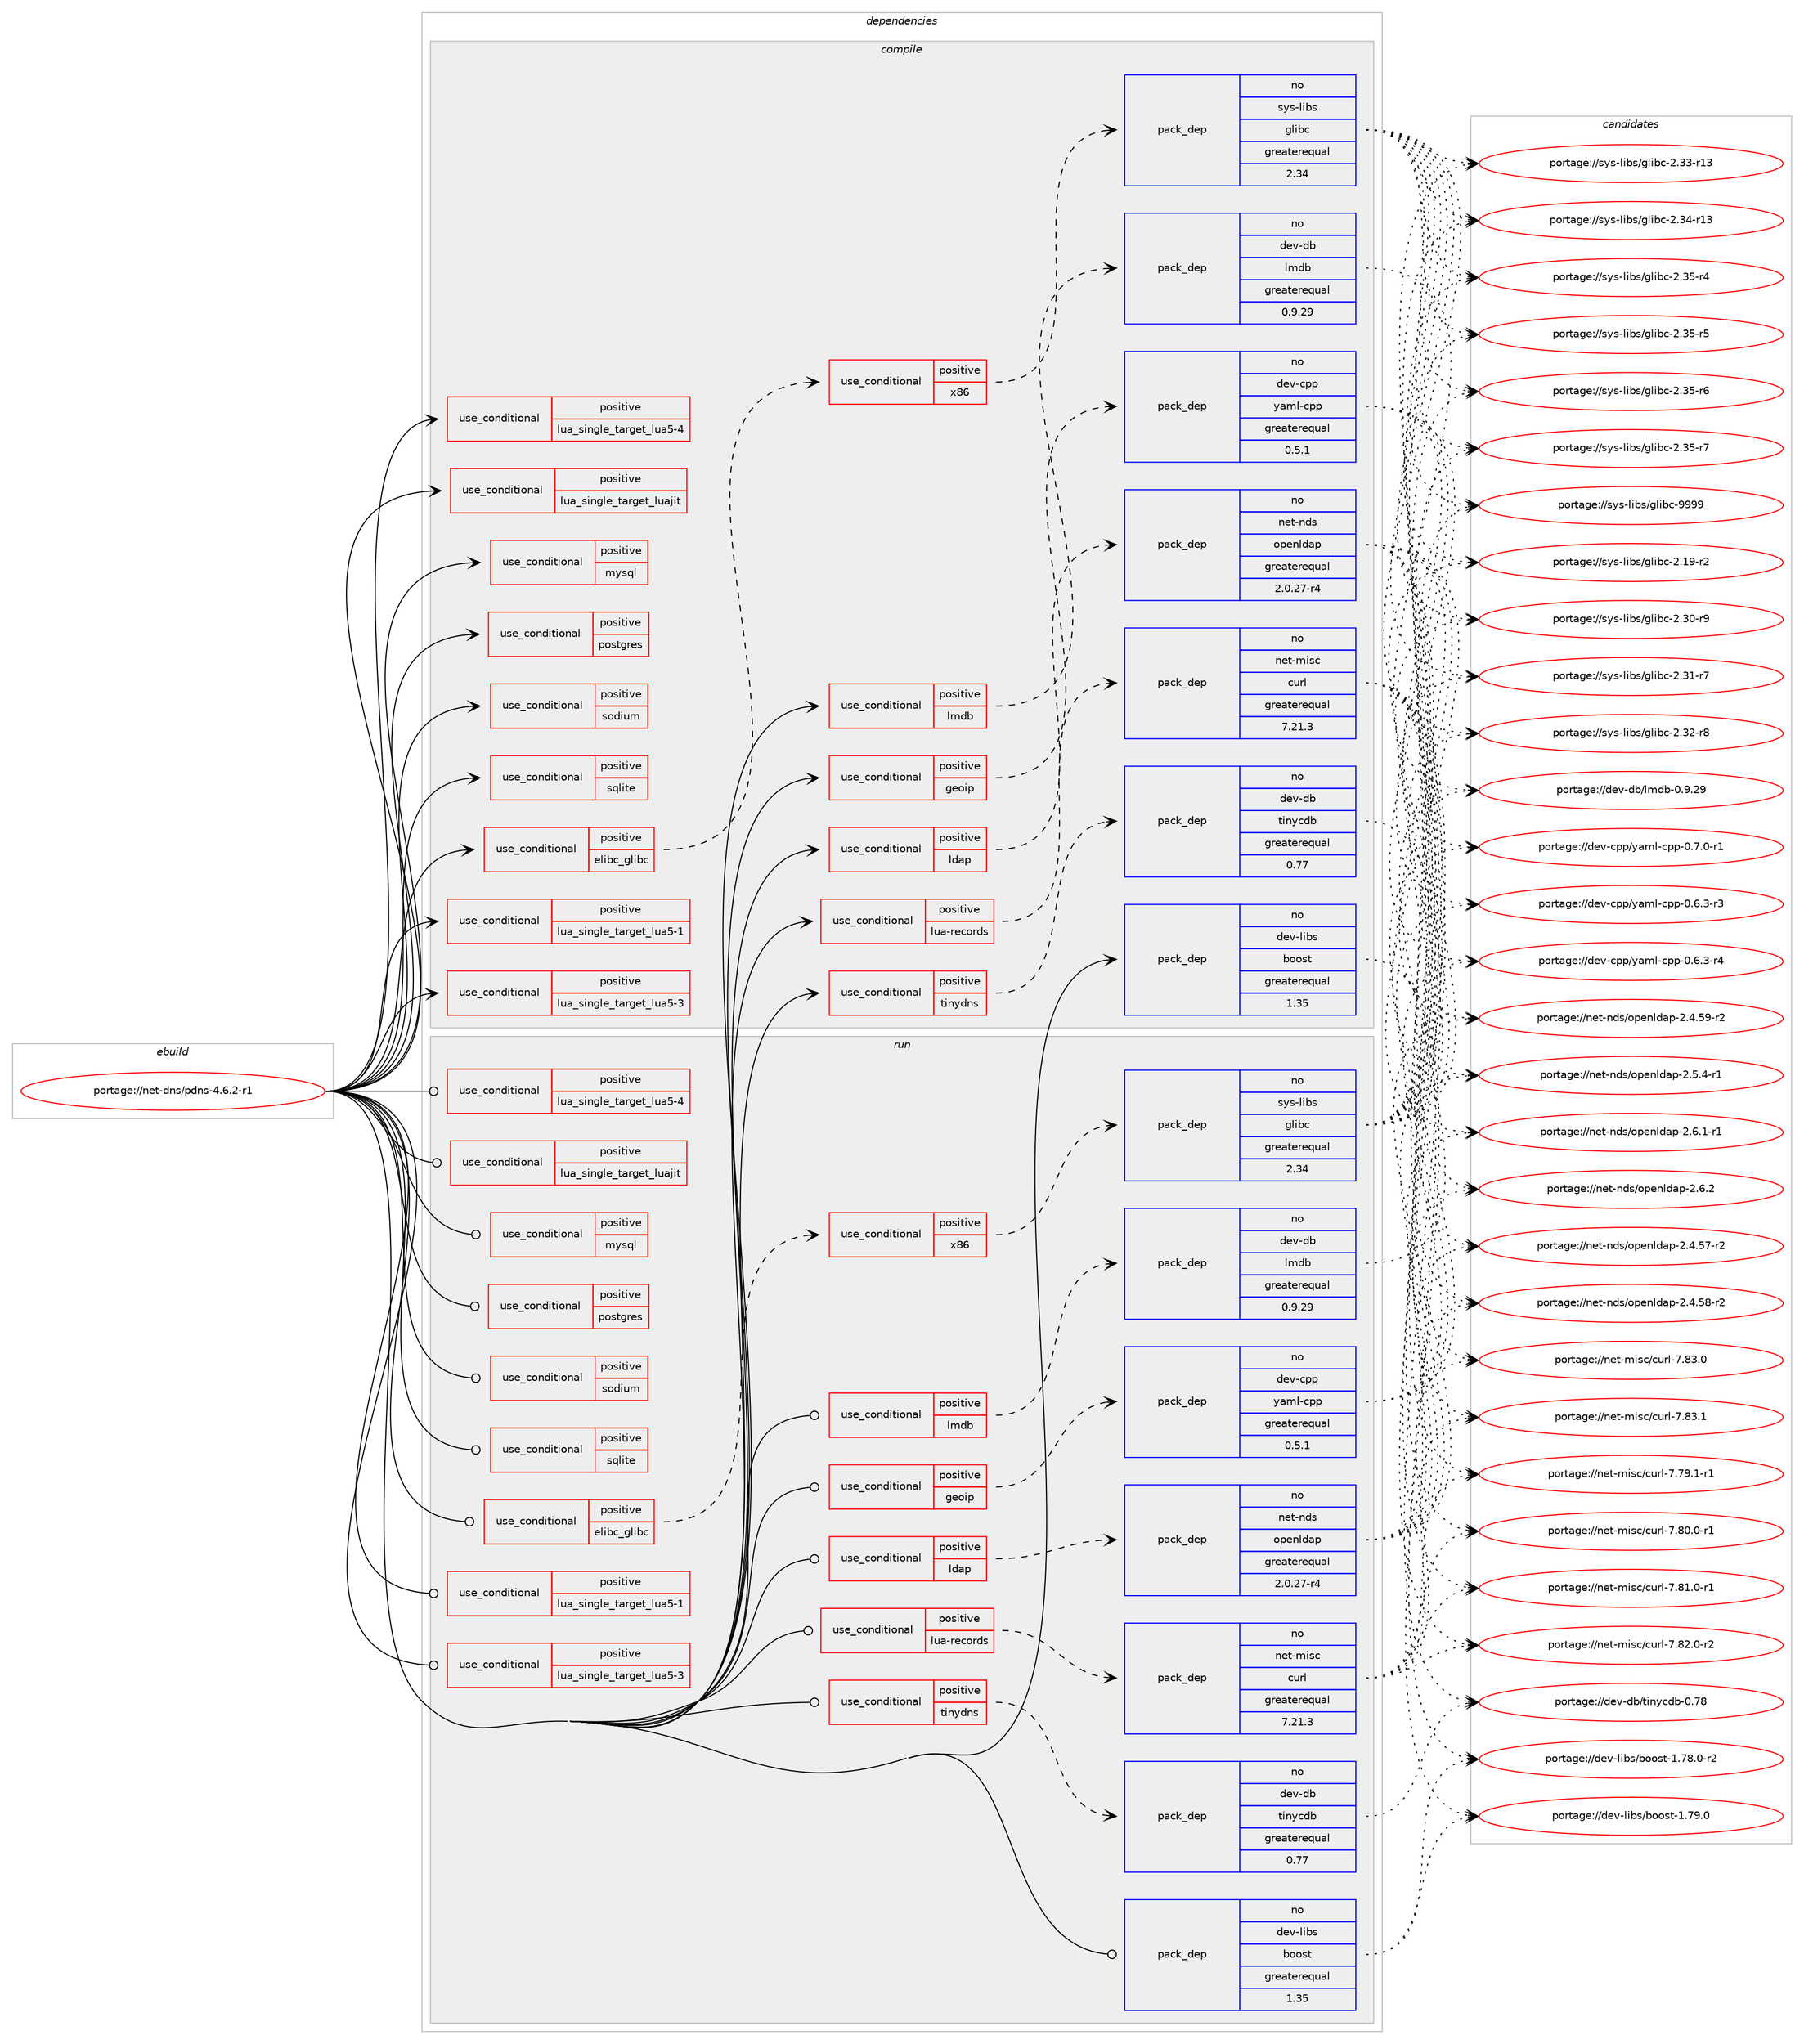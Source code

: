 digraph prolog {

# *************
# Graph options
# *************

newrank=true;
concentrate=true;
compound=true;
graph [rankdir=LR,fontname=Helvetica,fontsize=10,ranksep=1.5];#, ranksep=2.5, nodesep=0.2];
edge  [arrowhead=vee];
node  [fontname=Helvetica,fontsize=10];

# **********
# The ebuild
# **********

subgraph cluster_leftcol {
color=gray;
label=<<i>ebuild</i>>;
id [label="portage://net-dns/pdns-4.6.2-r1", color=red, width=4, href="../net-dns/pdns-4.6.2-r1.svg"];
}

# ****************
# The dependencies
# ****************

subgraph cluster_midcol {
color=gray;
label=<<i>dependencies</i>>;
subgraph cluster_compile {
fillcolor="#eeeeee";
style=filled;
label=<<i>compile</i>>;
subgraph cond602 {
dependency701 [label=<<TABLE BORDER="0" CELLBORDER="1" CELLSPACING="0" CELLPADDING="4"><TR><TD ROWSPAN="3" CELLPADDING="10">use_conditional</TD></TR><TR><TD>positive</TD></TR><TR><TD>elibc_glibc</TD></TR></TABLE>>, shape=none, color=red];
subgraph cond603 {
dependency702 [label=<<TABLE BORDER="0" CELLBORDER="1" CELLSPACING="0" CELLPADDING="4"><TR><TD ROWSPAN="3" CELLPADDING="10">use_conditional</TD></TR><TR><TD>positive</TD></TR><TR><TD>x86</TD></TR></TABLE>>, shape=none, color=red];
subgraph pack97 {
dependency703 [label=<<TABLE BORDER="0" CELLBORDER="1" CELLSPACING="0" CELLPADDING="4" WIDTH="220"><TR><TD ROWSPAN="6" CELLPADDING="30">pack_dep</TD></TR><TR><TD WIDTH="110">no</TD></TR><TR><TD>sys-libs</TD></TR><TR><TD>glibc</TD></TR><TR><TD>greaterequal</TD></TR><TR><TD>2.34</TD></TR></TABLE>>, shape=none, color=blue];
}
dependency702:e -> dependency703:w [weight=20,style="dashed",arrowhead="vee"];
}
dependency701:e -> dependency702:w [weight=20,style="dashed",arrowhead="vee"];
}
id:e -> dependency701:w [weight=20,style="solid",arrowhead="vee"];
subgraph cond604 {
dependency704 [label=<<TABLE BORDER="0" CELLBORDER="1" CELLSPACING="0" CELLPADDING="4"><TR><TD ROWSPAN="3" CELLPADDING="10">use_conditional</TD></TR><TR><TD>positive</TD></TR><TR><TD>geoip</TD></TR></TABLE>>, shape=none, color=red];
subgraph pack98 {
dependency705 [label=<<TABLE BORDER="0" CELLBORDER="1" CELLSPACING="0" CELLPADDING="4" WIDTH="220"><TR><TD ROWSPAN="6" CELLPADDING="30">pack_dep</TD></TR><TR><TD WIDTH="110">no</TD></TR><TR><TD>dev-cpp</TD></TR><TR><TD>yaml-cpp</TD></TR><TR><TD>greaterequal</TD></TR><TR><TD>0.5.1</TD></TR></TABLE>>, shape=none, color=blue];
}
dependency704:e -> dependency705:w [weight=20,style="dashed",arrowhead="vee"];
# *** BEGIN UNKNOWN DEPENDENCY TYPE (TODO) ***
# dependency704 -> package_dependency(portage://net-dns/pdns-4.6.2-r1,install,no,dev-libs,geoip,none,[,,],[],[])
# *** END UNKNOWN DEPENDENCY TYPE (TODO) ***

}
id:e -> dependency704:w [weight=20,style="solid",arrowhead="vee"];
subgraph cond605 {
dependency706 [label=<<TABLE BORDER="0" CELLBORDER="1" CELLSPACING="0" CELLPADDING="4"><TR><TD ROWSPAN="3" CELLPADDING="10">use_conditional</TD></TR><TR><TD>positive</TD></TR><TR><TD>ldap</TD></TR></TABLE>>, shape=none, color=red];
subgraph pack99 {
dependency707 [label=<<TABLE BORDER="0" CELLBORDER="1" CELLSPACING="0" CELLPADDING="4" WIDTH="220"><TR><TD ROWSPAN="6" CELLPADDING="30">pack_dep</TD></TR><TR><TD WIDTH="110">no</TD></TR><TR><TD>net-nds</TD></TR><TR><TD>openldap</TD></TR><TR><TD>greaterequal</TD></TR><TR><TD>2.0.27-r4</TD></TR></TABLE>>, shape=none, color=blue];
}
dependency706:e -> dependency707:w [weight=20,style="dashed",arrowhead="vee"];
# *** BEGIN UNKNOWN DEPENDENCY TYPE (TODO) ***
# dependency706 -> package_dependency(portage://net-dns/pdns-4.6.2-r1,install,no,app-crypt,mit-krb5,none,[,,],[],[])
# *** END UNKNOWN DEPENDENCY TYPE (TODO) ***

}
id:e -> dependency706:w [weight=20,style="solid",arrowhead="vee"];
subgraph cond606 {
dependency708 [label=<<TABLE BORDER="0" CELLBORDER="1" CELLSPACING="0" CELLPADDING="4"><TR><TD ROWSPAN="3" CELLPADDING="10">use_conditional</TD></TR><TR><TD>positive</TD></TR><TR><TD>lmdb</TD></TR></TABLE>>, shape=none, color=red];
subgraph pack100 {
dependency709 [label=<<TABLE BORDER="0" CELLBORDER="1" CELLSPACING="0" CELLPADDING="4" WIDTH="220"><TR><TD ROWSPAN="6" CELLPADDING="30">pack_dep</TD></TR><TR><TD WIDTH="110">no</TD></TR><TR><TD>dev-db</TD></TR><TR><TD>lmdb</TD></TR><TR><TD>greaterequal</TD></TR><TR><TD>0.9.29</TD></TR></TABLE>>, shape=none, color=blue];
}
dependency708:e -> dependency709:w [weight=20,style="dashed",arrowhead="vee"];
}
id:e -> dependency708:w [weight=20,style="solid",arrowhead="vee"];
subgraph cond607 {
dependency710 [label=<<TABLE BORDER="0" CELLBORDER="1" CELLSPACING="0" CELLPADDING="4"><TR><TD ROWSPAN="3" CELLPADDING="10">use_conditional</TD></TR><TR><TD>positive</TD></TR><TR><TD>lua-records</TD></TR></TABLE>>, shape=none, color=red];
subgraph pack101 {
dependency711 [label=<<TABLE BORDER="0" CELLBORDER="1" CELLSPACING="0" CELLPADDING="4" WIDTH="220"><TR><TD ROWSPAN="6" CELLPADDING="30">pack_dep</TD></TR><TR><TD WIDTH="110">no</TD></TR><TR><TD>net-misc</TD></TR><TR><TD>curl</TD></TR><TR><TD>greaterequal</TD></TR><TR><TD>7.21.3</TD></TR></TABLE>>, shape=none, color=blue];
}
dependency710:e -> dependency711:w [weight=20,style="dashed",arrowhead="vee"];
}
id:e -> dependency710:w [weight=20,style="solid",arrowhead="vee"];
subgraph cond608 {
dependency712 [label=<<TABLE BORDER="0" CELLBORDER="1" CELLSPACING="0" CELLPADDING="4"><TR><TD ROWSPAN="3" CELLPADDING="10">use_conditional</TD></TR><TR><TD>positive</TD></TR><TR><TD>lua_single_target_lua5-1</TD></TR></TABLE>>, shape=none, color=red];
# *** BEGIN UNKNOWN DEPENDENCY TYPE (TODO) ***
# dependency712 -> package_dependency(portage://net-dns/pdns-4.6.2-r1,install,no,dev-lang,lua,none,[,,],[slot(5.1)],[])
# *** END UNKNOWN DEPENDENCY TYPE (TODO) ***

}
id:e -> dependency712:w [weight=20,style="solid",arrowhead="vee"];
subgraph cond609 {
dependency713 [label=<<TABLE BORDER="0" CELLBORDER="1" CELLSPACING="0" CELLPADDING="4"><TR><TD ROWSPAN="3" CELLPADDING="10">use_conditional</TD></TR><TR><TD>positive</TD></TR><TR><TD>lua_single_target_lua5-3</TD></TR></TABLE>>, shape=none, color=red];
# *** BEGIN UNKNOWN DEPENDENCY TYPE (TODO) ***
# dependency713 -> package_dependency(portage://net-dns/pdns-4.6.2-r1,install,no,dev-lang,lua,none,[,,],[slot(5.3)],[])
# *** END UNKNOWN DEPENDENCY TYPE (TODO) ***

}
id:e -> dependency713:w [weight=20,style="solid",arrowhead="vee"];
subgraph cond610 {
dependency714 [label=<<TABLE BORDER="0" CELLBORDER="1" CELLSPACING="0" CELLPADDING="4"><TR><TD ROWSPAN="3" CELLPADDING="10">use_conditional</TD></TR><TR><TD>positive</TD></TR><TR><TD>lua_single_target_lua5-4</TD></TR></TABLE>>, shape=none, color=red];
# *** BEGIN UNKNOWN DEPENDENCY TYPE (TODO) ***
# dependency714 -> package_dependency(portage://net-dns/pdns-4.6.2-r1,install,no,dev-lang,lua,none,[,,],[slot(5.4)],[])
# *** END UNKNOWN DEPENDENCY TYPE (TODO) ***

}
id:e -> dependency714:w [weight=20,style="solid",arrowhead="vee"];
subgraph cond611 {
dependency715 [label=<<TABLE BORDER="0" CELLBORDER="1" CELLSPACING="0" CELLPADDING="4"><TR><TD ROWSPAN="3" CELLPADDING="10">use_conditional</TD></TR><TR><TD>positive</TD></TR><TR><TD>lua_single_target_luajit</TD></TR></TABLE>>, shape=none, color=red];
# *** BEGIN UNKNOWN DEPENDENCY TYPE (TODO) ***
# dependency715 -> package_dependency(portage://net-dns/pdns-4.6.2-r1,install,no,dev-lang,luajit,none,[,,],any_same_slot,[])
# *** END UNKNOWN DEPENDENCY TYPE (TODO) ***

}
id:e -> dependency715:w [weight=20,style="solid",arrowhead="vee"];
subgraph cond612 {
dependency716 [label=<<TABLE BORDER="0" CELLBORDER="1" CELLSPACING="0" CELLPADDING="4"><TR><TD ROWSPAN="3" CELLPADDING="10">use_conditional</TD></TR><TR><TD>positive</TD></TR><TR><TD>mysql</TD></TR></TABLE>>, shape=none, color=red];
# *** BEGIN UNKNOWN DEPENDENCY TYPE (TODO) ***
# dependency716 -> package_dependency(portage://net-dns/pdns-4.6.2-r1,install,no,dev-db,mysql-connector-c,none,[,,],any_same_slot,[])
# *** END UNKNOWN DEPENDENCY TYPE (TODO) ***

}
id:e -> dependency716:w [weight=20,style="solid",arrowhead="vee"];
subgraph cond613 {
dependency717 [label=<<TABLE BORDER="0" CELLBORDER="1" CELLSPACING="0" CELLPADDING="4"><TR><TD ROWSPAN="3" CELLPADDING="10">use_conditional</TD></TR><TR><TD>positive</TD></TR><TR><TD>postgres</TD></TR></TABLE>>, shape=none, color=red];
# *** BEGIN UNKNOWN DEPENDENCY TYPE (TODO) ***
# dependency717 -> package_dependency(portage://net-dns/pdns-4.6.2-r1,install,no,dev-db,postgresql,none,[,,],any_same_slot,[])
# *** END UNKNOWN DEPENDENCY TYPE (TODO) ***

}
id:e -> dependency717:w [weight=20,style="solid",arrowhead="vee"];
subgraph cond614 {
dependency718 [label=<<TABLE BORDER="0" CELLBORDER="1" CELLSPACING="0" CELLPADDING="4"><TR><TD ROWSPAN="3" CELLPADDING="10">use_conditional</TD></TR><TR><TD>positive</TD></TR><TR><TD>sodium</TD></TR></TABLE>>, shape=none, color=red];
# *** BEGIN UNKNOWN DEPENDENCY TYPE (TODO) ***
# dependency718 -> package_dependency(portage://net-dns/pdns-4.6.2-r1,install,no,dev-libs,libsodium,none,[,,],any_same_slot,[])
# *** END UNKNOWN DEPENDENCY TYPE (TODO) ***

}
id:e -> dependency718:w [weight=20,style="solid",arrowhead="vee"];
subgraph cond615 {
dependency719 [label=<<TABLE BORDER="0" CELLBORDER="1" CELLSPACING="0" CELLPADDING="4"><TR><TD ROWSPAN="3" CELLPADDING="10">use_conditional</TD></TR><TR><TD>positive</TD></TR><TR><TD>sqlite</TD></TR></TABLE>>, shape=none, color=red];
# *** BEGIN UNKNOWN DEPENDENCY TYPE (TODO) ***
# dependency719 -> package_dependency(portage://net-dns/pdns-4.6.2-r1,install,no,dev-db,sqlite,none,[,,],[slot(3)],[])
# *** END UNKNOWN DEPENDENCY TYPE (TODO) ***

}
id:e -> dependency719:w [weight=20,style="solid",arrowhead="vee"];
subgraph cond616 {
dependency720 [label=<<TABLE BORDER="0" CELLBORDER="1" CELLSPACING="0" CELLPADDING="4"><TR><TD ROWSPAN="3" CELLPADDING="10">use_conditional</TD></TR><TR><TD>positive</TD></TR><TR><TD>tinydns</TD></TR></TABLE>>, shape=none, color=red];
subgraph pack102 {
dependency721 [label=<<TABLE BORDER="0" CELLBORDER="1" CELLSPACING="0" CELLPADDING="4" WIDTH="220"><TR><TD ROWSPAN="6" CELLPADDING="30">pack_dep</TD></TR><TR><TD WIDTH="110">no</TD></TR><TR><TD>dev-db</TD></TR><TR><TD>tinycdb</TD></TR><TR><TD>greaterequal</TD></TR><TR><TD>0.77</TD></TR></TABLE>>, shape=none, color=blue];
}
dependency720:e -> dependency721:w [weight=20,style="dashed",arrowhead="vee"];
}
id:e -> dependency720:w [weight=20,style="solid",arrowhead="vee"];
subgraph pack103 {
dependency722 [label=<<TABLE BORDER="0" CELLBORDER="1" CELLSPACING="0" CELLPADDING="4" WIDTH="220"><TR><TD ROWSPAN="6" CELLPADDING="30">pack_dep</TD></TR><TR><TD WIDTH="110">no</TD></TR><TR><TD>dev-libs</TD></TR><TR><TD>boost</TD></TR><TR><TD>greaterequal</TD></TR><TR><TD>1.35</TD></TR></TABLE>>, shape=none, color=blue];
}
id:e -> dependency722:w [weight=20,style="solid",arrowhead="vee"];
# *** BEGIN UNKNOWN DEPENDENCY TYPE (TODO) ***
# id -> package_dependency(portage://net-dns/pdns-4.6.2-r1,install,no,dev-libs,openssl,none,[,,],any_same_slot,[])
# *** END UNKNOWN DEPENDENCY TYPE (TODO) ***

}
subgraph cluster_compileandrun {
fillcolor="#eeeeee";
style=filled;
label=<<i>compile and run</i>>;
}
subgraph cluster_run {
fillcolor="#eeeeee";
style=filled;
label=<<i>run</i>>;
subgraph cond617 {
dependency723 [label=<<TABLE BORDER="0" CELLBORDER="1" CELLSPACING="0" CELLPADDING="4"><TR><TD ROWSPAN="3" CELLPADDING="10">use_conditional</TD></TR><TR><TD>positive</TD></TR><TR><TD>elibc_glibc</TD></TR></TABLE>>, shape=none, color=red];
subgraph cond618 {
dependency724 [label=<<TABLE BORDER="0" CELLBORDER="1" CELLSPACING="0" CELLPADDING="4"><TR><TD ROWSPAN="3" CELLPADDING="10">use_conditional</TD></TR><TR><TD>positive</TD></TR><TR><TD>x86</TD></TR></TABLE>>, shape=none, color=red];
subgraph pack104 {
dependency725 [label=<<TABLE BORDER="0" CELLBORDER="1" CELLSPACING="0" CELLPADDING="4" WIDTH="220"><TR><TD ROWSPAN="6" CELLPADDING="30">pack_dep</TD></TR><TR><TD WIDTH="110">no</TD></TR><TR><TD>sys-libs</TD></TR><TR><TD>glibc</TD></TR><TR><TD>greaterequal</TD></TR><TR><TD>2.34</TD></TR></TABLE>>, shape=none, color=blue];
}
dependency724:e -> dependency725:w [weight=20,style="dashed",arrowhead="vee"];
}
dependency723:e -> dependency724:w [weight=20,style="dashed",arrowhead="vee"];
}
id:e -> dependency723:w [weight=20,style="solid",arrowhead="odot"];
subgraph cond619 {
dependency726 [label=<<TABLE BORDER="0" CELLBORDER="1" CELLSPACING="0" CELLPADDING="4"><TR><TD ROWSPAN="3" CELLPADDING="10">use_conditional</TD></TR><TR><TD>positive</TD></TR><TR><TD>geoip</TD></TR></TABLE>>, shape=none, color=red];
subgraph pack105 {
dependency727 [label=<<TABLE BORDER="0" CELLBORDER="1" CELLSPACING="0" CELLPADDING="4" WIDTH="220"><TR><TD ROWSPAN="6" CELLPADDING="30">pack_dep</TD></TR><TR><TD WIDTH="110">no</TD></TR><TR><TD>dev-cpp</TD></TR><TR><TD>yaml-cpp</TD></TR><TR><TD>greaterequal</TD></TR><TR><TD>0.5.1</TD></TR></TABLE>>, shape=none, color=blue];
}
dependency726:e -> dependency727:w [weight=20,style="dashed",arrowhead="vee"];
# *** BEGIN UNKNOWN DEPENDENCY TYPE (TODO) ***
# dependency726 -> package_dependency(portage://net-dns/pdns-4.6.2-r1,run,no,dev-libs,geoip,none,[,,],[],[])
# *** END UNKNOWN DEPENDENCY TYPE (TODO) ***

}
id:e -> dependency726:w [weight=20,style="solid",arrowhead="odot"];
subgraph cond620 {
dependency728 [label=<<TABLE BORDER="0" CELLBORDER="1" CELLSPACING="0" CELLPADDING="4"><TR><TD ROWSPAN="3" CELLPADDING="10">use_conditional</TD></TR><TR><TD>positive</TD></TR><TR><TD>ldap</TD></TR></TABLE>>, shape=none, color=red];
subgraph pack106 {
dependency729 [label=<<TABLE BORDER="0" CELLBORDER="1" CELLSPACING="0" CELLPADDING="4" WIDTH="220"><TR><TD ROWSPAN="6" CELLPADDING="30">pack_dep</TD></TR><TR><TD WIDTH="110">no</TD></TR><TR><TD>net-nds</TD></TR><TR><TD>openldap</TD></TR><TR><TD>greaterequal</TD></TR><TR><TD>2.0.27-r4</TD></TR></TABLE>>, shape=none, color=blue];
}
dependency728:e -> dependency729:w [weight=20,style="dashed",arrowhead="vee"];
# *** BEGIN UNKNOWN DEPENDENCY TYPE (TODO) ***
# dependency728 -> package_dependency(portage://net-dns/pdns-4.6.2-r1,run,no,app-crypt,mit-krb5,none,[,,],[],[])
# *** END UNKNOWN DEPENDENCY TYPE (TODO) ***

}
id:e -> dependency728:w [weight=20,style="solid",arrowhead="odot"];
subgraph cond621 {
dependency730 [label=<<TABLE BORDER="0" CELLBORDER="1" CELLSPACING="0" CELLPADDING="4"><TR><TD ROWSPAN="3" CELLPADDING="10">use_conditional</TD></TR><TR><TD>positive</TD></TR><TR><TD>lmdb</TD></TR></TABLE>>, shape=none, color=red];
subgraph pack107 {
dependency731 [label=<<TABLE BORDER="0" CELLBORDER="1" CELLSPACING="0" CELLPADDING="4" WIDTH="220"><TR><TD ROWSPAN="6" CELLPADDING="30">pack_dep</TD></TR><TR><TD WIDTH="110">no</TD></TR><TR><TD>dev-db</TD></TR><TR><TD>lmdb</TD></TR><TR><TD>greaterequal</TD></TR><TR><TD>0.9.29</TD></TR></TABLE>>, shape=none, color=blue];
}
dependency730:e -> dependency731:w [weight=20,style="dashed",arrowhead="vee"];
}
id:e -> dependency730:w [weight=20,style="solid",arrowhead="odot"];
subgraph cond622 {
dependency732 [label=<<TABLE BORDER="0" CELLBORDER="1" CELLSPACING="0" CELLPADDING="4"><TR><TD ROWSPAN="3" CELLPADDING="10">use_conditional</TD></TR><TR><TD>positive</TD></TR><TR><TD>lua-records</TD></TR></TABLE>>, shape=none, color=red];
subgraph pack108 {
dependency733 [label=<<TABLE BORDER="0" CELLBORDER="1" CELLSPACING="0" CELLPADDING="4" WIDTH="220"><TR><TD ROWSPAN="6" CELLPADDING="30">pack_dep</TD></TR><TR><TD WIDTH="110">no</TD></TR><TR><TD>net-misc</TD></TR><TR><TD>curl</TD></TR><TR><TD>greaterequal</TD></TR><TR><TD>7.21.3</TD></TR></TABLE>>, shape=none, color=blue];
}
dependency732:e -> dependency733:w [weight=20,style="dashed",arrowhead="vee"];
}
id:e -> dependency732:w [weight=20,style="solid",arrowhead="odot"];
subgraph cond623 {
dependency734 [label=<<TABLE BORDER="0" CELLBORDER="1" CELLSPACING="0" CELLPADDING="4"><TR><TD ROWSPAN="3" CELLPADDING="10">use_conditional</TD></TR><TR><TD>positive</TD></TR><TR><TD>lua_single_target_lua5-1</TD></TR></TABLE>>, shape=none, color=red];
# *** BEGIN UNKNOWN DEPENDENCY TYPE (TODO) ***
# dependency734 -> package_dependency(portage://net-dns/pdns-4.6.2-r1,run,no,dev-lang,lua,none,[,,],[slot(5.1)],[])
# *** END UNKNOWN DEPENDENCY TYPE (TODO) ***

}
id:e -> dependency734:w [weight=20,style="solid",arrowhead="odot"];
subgraph cond624 {
dependency735 [label=<<TABLE BORDER="0" CELLBORDER="1" CELLSPACING="0" CELLPADDING="4"><TR><TD ROWSPAN="3" CELLPADDING="10">use_conditional</TD></TR><TR><TD>positive</TD></TR><TR><TD>lua_single_target_lua5-3</TD></TR></TABLE>>, shape=none, color=red];
# *** BEGIN UNKNOWN DEPENDENCY TYPE (TODO) ***
# dependency735 -> package_dependency(portage://net-dns/pdns-4.6.2-r1,run,no,dev-lang,lua,none,[,,],[slot(5.3)],[])
# *** END UNKNOWN DEPENDENCY TYPE (TODO) ***

}
id:e -> dependency735:w [weight=20,style="solid",arrowhead="odot"];
subgraph cond625 {
dependency736 [label=<<TABLE BORDER="0" CELLBORDER="1" CELLSPACING="0" CELLPADDING="4"><TR><TD ROWSPAN="3" CELLPADDING="10">use_conditional</TD></TR><TR><TD>positive</TD></TR><TR><TD>lua_single_target_lua5-4</TD></TR></TABLE>>, shape=none, color=red];
# *** BEGIN UNKNOWN DEPENDENCY TYPE (TODO) ***
# dependency736 -> package_dependency(portage://net-dns/pdns-4.6.2-r1,run,no,dev-lang,lua,none,[,,],[slot(5.4)],[])
# *** END UNKNOWN DEPENDENCY TYPE (TODO) ***

}
id:e -> dependency736:w [weight=20,style="solid",arrowhead="odot"];
subgraph cond626 {
dependency737 [label=<<TABLE BORDER="0" CELLBORDER="1" CELLSPACING="0" CELLPADDING="4"><TR><TD ROWSPAN="3" CELLPADDING="10">use_conditional</TD></TR><TR><TD>positive</TD></TR><TR><TD>lua_single_target_luajit</TD></TR></TABLE>>, shape=none, color=red];
# *** BEGIN UNKNOWN DEPENDENCY TYPE (TODO) ***
# dependency737 -> package_dependency(portage://net-dns/pdns-4.6.2-r1,run,no,dev-lang,luajit,none,[,,],any_same_slot,[])
# *** END UNKNOWN DEPENDENCY TYPE (TODO) ***

}
id:e -> dependency737:w [weight=20,style="solid",arrowhead="odot"];
subgraph cond627 {
dependency738 [label=<<TABLE BORDER="0" CELLBORDER="1" CELLSPACING="0" CELLPADDING="4"><TR><TD ROWSPAN="3" CELLPADDING="10">use_conditional</TD></TR><TR><TD>positive</TD></TR><TR><TD>mysql</TD></TR></TABLE>>, shape=none, color=red];
# *** BEGIN UNKNOWN DEPENDENCY TYPE (TODO) ***
# dependency738 -> package_dependency(portage://net-dns/pdns-4.6.2-r1,run,no,dev-db,mysql-connector-c,none,[,,],any_same_slot,[])
# *** END UNKNOWN DEPENDENCY TYPE (TODO) ***

}
id:e -> dependency738:w [weight=20,style="solid",arrowhead="odot"];
subgraph cond628 {
dependency739 [label=<<TABLE BORDER="0" CELLBORDER="1" CELLSPACING="0" CELLPADDING="4"><TR><TD ROWSPAN="3" CELLPADDING="10">use_conditional</TD></TR><TR><TD>positive</TD></TR><TR><TD>postgres</TD></TR></TABLE>>, shape=none, color=red];
# *** BEGIN UNKNOWN DEPENDENCY TYPE (TODO) ***
# dependency739 -> package_dependency(portage://net-dns/pdns-4.6.2-r1,run,no,dev-db,postgresql,none,[,,],any_same_slot,[])
# *** END UNKNOWN DEPENDENCY TYPE (TODO) ***

}
id:e -> dependency739:w [weight=20,style="solid",arrowhead="odot"];
subgraph cond629 {
dependency740 [label=<<TABLE BORDER="0" CELLBORDER="1" CELLSPACING="0" CELLPADDING="4"><TR><TD ROWSPAN="3" CELLPADDING="10">use_conditional</TD></TR><TR><TD>positive</TD></TR><TR><TD>sodium</TD></TR></TABLE>>, shape=none, color=red];
# *** BEGIN UNKNOWN DEPENDENCY TYPE (TODO) ***
# dependency740 -> package_dependency(portage://net-dns/pdns-4.6.2-r1,run,no,dev-libs,libsodium,none,[,,],any_same_slot,[])
# *** END UNKNOWN DEPENDENCY TYPE (TODO) ***

}
id:e -> dependency740:w [weight=20,style="solid",arrowhead="odot"];
subgraph cond630 {
dependency741 [label=<<TABLE BORDER="0" CELLBORDER="1" CELLSPACING="0" CELLPADDING="4"><TR><TD ROWSPAN="3" CELLPADDING="10">use_conditional</TD></TR><TR><TD>positive</TD></TR><TR><TD>sqlite</TD></TR></TABLE>>, shape=none, color=red];
# *** BEGIN UNKNOWN DEPENDENCY TYPE (TODO) ***
# dependency741 -> package_dependency(portage://net-dns/pdns-4.6.2-r1,run,no,dev-db,sqlite,none,[,,],[slot(3)],[])
# *** END UNKNOWN DEPENDENCY TYPE (TODO) ***

}
id:e -> dependency741:w [weight=20,style="solid",arrowhead="odot"];
subgraph cond631 {
dependency742 [label=<<TABLE BORDER="0" CELLBORDER="1" CELLSPACING="0" CELLPADDING="4"><TR><TD ROWSPAN="3" CELLPADDING="10">use_conditional</TD></TR><TR><TD>positive</TD></TR><TR><TD>tinydns</TD></TR></TABLE>>, shape=none, color=red];
subgraph pack109 {
dependency743 [label=<<TABLE BORDER="0" CELLBORDER="1" CELLSPACING="0" CELLPADDING="4" WIDTH="220"><TR><TD ROWSPAN="6" CELLPADDING="30">pack_dep</TD></TR><TR><TD WIDTH="110">no</TD></TR><TR><TD>dev-db</TD></TR><TR><TD>tinycdb</TD></TR><TR><TD>greaterequal</TD></TR><TR><TD>0.77</TD></TR></TABLE>>, shape=none, color=blue];
}
dependency742:e -> dependency743:w [weight=20,style="dashed",arrowhead="vee"];
}
id:e -> dependency742:w [weight=20,style="solid",arrowhead="odot"];
# *** BEGIN UNKNOWN DEPENDENCY TYPE (TODO) ***
# id -> package_dependency(portage://net-dns/pdns-4.6.2-r1,run,no,acct-group,pdns,none,[,,],[],[])
# *** END UNKNOWN DEPENDENCY TYPE (TODO) ***

# *** BEGIN UNKNOWN DEPENDENCY TYPE (TODO) ***
# id -> package_dependency(portage://net-dns/pdns-4.6.2-r1,run,no,acct-user,pdns,none,[,,],[],[])
# *** END UNKNOWN DEPENDENCY TYPE (TODO) ***

subgraph pack110 {
dependency744 [label=<<TABLE BORDER="0" CELLBORDER="1" CELLSPACING="0" CELLPADDING="4" WIDTH="220"><TR><TD ROWSPAN="6" CELLPADDING="30">pack_dep</TD></TR><TR><TD WIDTH="110">no</TD></TR><TR><TD>dev-libs</TD></TR><TR><TD>boost</TD></TR><TR><TD>greaterequal</TD></TR><TR><TD>1.35</TD></TR></TABLE>>, shape=none, color=blue];
}
id:e -> dependency744:w [weight=20,style="solid",arrowhead="odot"];
# *** BEGIN UNKNOWN DEPENDENCY TYPE (TODO) ***
# id -> package_dependency(portage://net-dns/pdns-4.6.2-r1,run,no,dev-libs,openssl,none,[,,],any_same_slot,[])
# *** END UNKNOWN DEPENDENCY TYPE (TODO) ***

}
}

# **************
# The candidates
# **************

subgraph cluster_choices {
rank=same;
color=gray;
label=<<i>candidates</i>>;

subgraph choice97 {
color=black;
nodesep=1;
choice115121115451081059811547103108105989945504649574511450 [label="portage://sys-libs/glibc-2.19-r2", color=red, width=4,href="../sys-libs/glibc-2.19-r2.svg"];
choice115121115451081059811547103108105989945504651484511457 [label="portage://sys-libs/glibc-2.30-r9", color=red, width=4,href="../sys-libs/glibc-2.30-r9.svg"];
choice115121115451081059811547103108105989945504651494511455 [label="portage://sys-libs/glibc-2.31-r7", color=red, width=4,href="../sys-libs/glibc-2.31-r7.svg"];
choice115121115451081059811547103108105989945504651504511456 [label="portage://sys-libs/glibc-2.32-r8", color=red, width=4,href="../sys-libs/glibc-2.32-r8.svg"];
choice11512111545108105981154710310810598994550465151451144951 [label="portage://sys-libs/glibc-2.33-r13", color=red, width=4,href="../sys-libs/glibc-2.33-r13.svg"];
choice11512111545108105981154710310810598994550465152451144951 [label="portage://sys-libs/glibc-2.34-r13", color=red, width=4,href="../sys-libs/glibc-2.34-r13.svg"];
choice115121115451081059811547103108105989945504651534511452 [label="portage://sys-libs/glibc-2.35-r4", color=red, width=4,href="../sys-libs/glibc-2.35-r4.svg"];
choice115121115451081059811547103108105989945504651534511453 [label="portage://sys-libs/glibc-2.35-r5", color=red, width=4,href="../sys-libs/glibc-2.35-r5.svg"];
choice115121115451081059811547103108105989945504651534511454 [label="portage://sys-libs/glibc-2.35-r6", color=red, width=4,href="../sys-libs/glibc-2.35-r6.svg"];
choice115121115451081059811547103108105989945504651534511455 [label="portage://sys-libs/glibc-2.35-r7", color=red, width=4,href="../sys-libs/glibc-2.35-r7.svg"];
choice11512111545108105981154710310810598994557575757 [label="portage://sys-libs/glibc-9999", color=red, width=4,href="../sys-libs/glibc-9999.svg"];
dependency703:e -> choice115121115451081059811547103108105989945504649574511450:w [style=dotted,weight="100"];
dependency703:e -> choice115121115451081059811547103108105989945504651484511457:w [style=dotted,weight="100"];
dependency703:e -> choice115121115451081059811547103108105989945504651494511455:w [style=dotted,weight="100"];
dependency703:e -> choice115121115451081059811547103108105989945504651504511456:w [style=dotted,weight="100"];
dependency703:e -> choice11512111545108105981154710310810598994550465151451144951:w [style=dotted,weight="100"];
dependency703:e -> choice11512111545108105981154710310810598994550465152451144951:w [style=dotted,weight="100"];
dependency703:e -> choice115121115451081059811547103108105989945504651534511452:w [style=dotted,weight="100"];
dependency703:e -> choice115121115451081059811547103108105989945504651534511453:w [style=dotted,weight="100"];
dependency703:e -> choice115121115451081059811547103108105989945504651534511454:w [style=dotted,weight="100"];
dependency703:e -> choice115121115451081059811547103108105989945504651534511455:w [style=dotted,weight="100"];
dependency703:e -> choice11512111545108105981154710310810598994557575757:w [style=dotted,weight="100"];
}
subgraph choice98 {
color=black;
nodesep=1;
choice1001011184599112112471219710910845991121124548465446514511451 [label="portage://dev-cpp/yaml-cpp-0.6.3-r3", color=red, width=4,href="../dev-cpp/yaml-cpp-0.6.3-r3.svg"];
choice1001011184599112112471219710910845991121124548465446514511452 [label="portage://dev-cpp/yaml-cpp-0.6.3-r4", color=red, width=4,href="../dev-cpp/yaml-cpp-0.6.3-r4.svg"];
choice1001011184599112112471219710910845991121124548465546484511449 [label="portage://dev-cpp/yaml-cpp-0.7.0-r1", color=red, width=4,href="../dev-cpp/yaml-cpp-0.7.0-r1.svg"];
dependency705:e -> choice1001011184599112112471219710910845991121124548465446514511451:w [style=dotted,weight="100"];
dependency705:e -> choice1001011184599112112471219710910845991121124548465446514511452:w [style=dotted,weight="100"];
dependency705:e -> choice1001011184599112112471219710910845991121124548465546484511449:w [style=dotted,weight="100"];
}
subgraph choice99 {
color=black;
nodesep=1;
choice110101116451101001154711111210111010810097112455046524653554511450 [label="portage://net-nds/openldap-2.4.57-r2", color=red, width=4,href="../net-nds/openldap-2.4.57-r2.svg"];
choice110101116451101001154711111210111010810097112455046524653564511450 [label="portage://net-nds/openldap-2.4.58-r2", color=red, width=4,href="../net-nds/openldap-2.4.58-r2.svg"];
choice110101116451101001154711111210111010810097112455046524653574511450 [label="portage://net-nds/openldap-2.4.59-r2", color=red, width=4,href="../net-nds/openldap-2.4.59-r2.svg"];
choice1101011164511010011547111112101110108100971124550465346524511449 [label="portage://net-nds/openldap-2.5.4-r1", color=red, width=4,href="../net-nds/openldap-2.5.4-r1.svg"];
choice1101011164511010011547111112101110108100971124550465446494511449 [label="portage://net-nds/openldap-2.6.1-r1", color=red, width=4,href="../net-nds/openldap-2.6.1-r1.svg"];
choice110101116451101001154711111210111010810097112455046544650 [label="portage://net-nds/openldap-2.6.2", color=red, width=4,href="../net-nds/openldap-2.6.2.svg"];
dependency707:e -> choice110101116451101001154711111210111010810097112455046524653554511450:w [style=dotted,weight="100"];
dependency707:e -> choice110101116451101001154711111210111010810097112455046524653564511450:w [style=dotted,weight="100"];
dependency707:e -> choice110101116451101001154711111210111010810097112455046524653574511450:w [style=dotted,weight="100"];
dependency707:e -> choice1101011164511010011547111112101110108100971124550465346524511449:w [style=dotted,weight="100"];
dependency707:e -> choice1101011164511010011547111112101110108100971124550465446494511449:w [style=dotted,weight="100"];
dependency707:e -> choice110101116451101001154711111210111010810097112455046544650:w [style=dotted,weight="100"];
}
subgraph choice100 {
color=black;
nodesep=1;
choice1001011184510098471081091009845484657465057 [label="portage://dev-db/lmdb-0.9.29", color=red, width=4,href="../dev-db/lmdb-0.9.29.svg"];
dependency709:e -> choice1001011184510098471081091009845484657465057:w [style=dotted,weight="100"];
}
subgraph choice101 {
color=black;
nodesep=1;
choice11010111645109105115994799117114108455546555746494511449 [label="portage://net-misc/curl-7.79.1-r1", color=red, width=4,href="../net-misc/curl-7.79.1-r1.svg"];
choice11010111645109105115994799117114108455546564846484511449 [label="portage://net-misc/curl-7.80.0-r1", color=red, width=4,href="../net-misc/curl-7.80.0-r1.svg"];
choice11010111645109105115994799117114108455546564946484511449 [label="portage://net-misc/curl-7.81.0-r1", color=red, width=4,href="../net-misc/curl-7.81.0-r1.svg"];
choice11010111645109105115994799117114108455546565046484511450 [label="portage://net-misc/curl-7.82.0-r2", color=red, width=4,href="../net-misc/curl-7.82.0-r2.svg"];
choice1101011164510910511599479911711410845554656514648 [label="portage://net-misc/curl-7.83.0", color=red, width=4,href="../net-misc/curl-7.83.0.svg"];
choice1101011164510910511599479911711410845554656514649 [label="portage://net-misc/curl-7.83.1", color=red, width=4,href="../net-misc/curl-7.83.1.svg"];
dependency711:e -> choice11010111645109105115994799117114108455546555746494511449:w [style=dotted,weight="100"];
dependency711:e -> choice11010111645109105115994799117114108455546564846484511449:w [style=dotted,weight="100"];
dependency711:e -> choice11010111645109105115994799117114108455546564946484511449:w [style=dotted,weight="100"];
dependency711:e -> choice11010111645109105115994799117114108455546565046484511450:w [style=dotted,weight="100"];
dependency711:e -> choice1101011164510910511599479911711410845554656514648:w [style=dotted,weight="100"];
dependency711:e -> choice1101011164510910511599479911711410845554656514649:w [style=dotted,weight="100"];
}
subgraph choice102 {
color=black;
nodesep=1;
choice10010111845100984711610511012199100984548465556 [label="portage://dev-db/tinycdb-0.78", color=red, width=4,href="../dev-db/tinycdb-0.78.svg"];
dependency721:e -> choice10010111845100984711610511012199100984548465556:w [style=dotted,weight="100"];
}
subgraph choice103 {
color=black;
nodesep=1;
choice10010111845108105981154798111111115116454946555646484511450 [label="portage://dev-libs/boost-1.78.0-r2", color=red, width=4,href="../dev-libs/boost-1.78.0-r2.svg"];
choice1001011184510810598115479811111111511645494655574648 [label="portage://dev-libs/boost-1.79.0", color=red, width=4,href="../dev-libs/boost-1.79.0.svg"];
dependency722:e -> choice10010111845108105981154798111111115116454946555646484511450:w [style=dotted,weight="100"];
dependency722:e -> choice1001011184510810598115479811111111511645494655574648:w [style=dotted,weight="100"];
}
subgraph choice104 {
color=black;
nodesep=1;
choice115121115451081059811547103108105989945504649574511450 [label="portage://sys-libs/glibc-2.19-r2", color=red, width=4,href="../sys-libs/glibc-2.19-r2.svg"];
choice115121115451081059811547103108105989945504651484511457 [label="portage://sys-libs/glibc-2.30-r9", color=red, width=4,href="../sys-libs/glibc-2.30-r9.svg"];
choice115121115451081059811547103108105989945504651494511455 [label="portage://sys-libs/glibc-2.31-r7", color=red, width=4,href="../sys-libs/glibc-2.31-r7.svg"];
choice115121115451081059811547103108105989945504651504511456 [label="portage://sys-libs/glibc-2.32-r8", color=red, width=4,href="../sys-libs/glibc-2.32-r8.svg"];
choice11512111545108105981154710310810598994550465151451144951 [label="portage://sys-libs/glibc-2.33-r13", color=red, width=4,href="../sys-libs/glibc-2.33-r13.svg"];
choice11512111545108105981154710310810598994550465152451144951 [label="portage://sys-libs/glibc-2.34-r13", color=red, width=4,href="../sys-libs/glibc-2.34-r13.svg"];
choice115121115451081059811547103108105989945504651534511452 [label="portage://sys-libs/glibc-2.35-r4", color=red, width=4,href="../sys-libs/glibc-2.35-r4.svg"];
choice115121115451081059811547103108105989945504651534511453 [label="portage://sys-libs/glibc-2.35-r5", color=red, width=4,href="../sys-libs/glibc-2.35-r5.svg"];
choice115121115451081059811547103108105989945504651534511454 [label="portage://sys-libs/glibc-2.35-r6", color=red, width=4,href="../sys-libs/glibc-2.35-r6.svg"];
choice115121115451081059811547103108105989945504651534511455 [label="portage://sys-libs/glibc-2.35-r7", color=red, width=4,href="../sys-libs/glibc-2.35-r7.svg"];
choice11512111545108105981154710310810598994557575757 [label="portage://sys-libs/glibc-9999", color=red, width=4,href="../sys-libs/glibc-9999.svg"];
dependency725:e -> choice115121115451081059811547103108105989945504649574511450:w [style=dotted,weight="100"];
dependency725:e -> choice115121115451081059811547103108105989945504651484511457:w [style=dotted,weight="100"];
dependency725:e -> choice115121115451081059811547103108105989945504651494511455:w [style=dotted,weight="100"];
dependency725:e -> choice115121115451081059811547103108105989945504651504511456:w [style=dotted,weight="100"];
dependency725:e -> choice11512111545108105981154710310810598994550465151451144951:w [style=dotted,weight="100"];
dependency725:e -> choice11512111545108105981154710310810598994550465152451144951:w [style=dotted,weight="100"];
dependency725:e -> choice115121115451081059811547103108105989945504651534511452:w [style=dotted,weight="100"];
dependency725:e -> choice115121115451081059811547103108105989945504651534511453:w [style=dotted,weight="100"];
dependency725:e -> choice115121115451081059811547103108105989945504651534511454:w [style=dotted,weight="100"];
dependency725:e -> choice115121115451081059811547103108105989945504651534511455:w [style=dotted,weight="100"];
dependency725:e -> choice11512111545108105981154710310810598994557575757:w [style=dotted,weight="100"];
}
subgraph choice105 {
color=black;
nodesep=1;
choice1001011184599112112471219710910845991121124548465446514511451 [label="portage://dev-cpp/yaml-cpp-0.6.3-r3", color=red, width=4,href="../dev-cpp/yaml-cpp-0.6.3-r3.svg"];
choice1001011184599112112471219710910845991121124548465446514511452 [label="portage://dev-cpp/yaml-cpp-0.6.3-r4", color=red, width=4,href="../dev-cpp/yaml-cpp-0.6.3-r4.svg"];
choice1001011184599112112471219710910845991121124548465546484511449 [label="portage://dev-cpp/yaml-cpp-0.7.0-r1", color=red, width=4,href="../dev-cpp/yaml-cpp-0.7.0-r1.svg"];
dependency727:e -> choice1001011184599112112471219710910845991121124548465446514511451:w [style=dotted,weight="100"];
dependency727:e -> choice1001011184599112112471219710910845991121124548465446514511452:w [style=dotted,weight="100"];
dependency727:e -> choice1001011184599112112471219710910845991121124548465546484511449:w [style=dotted,weight="100"];
}
subgraph choice106 {
color=black;
nodesep=1;
choice110101116451101001154711111210111010810097112455046524653554511450 [label="portage://net-nds/openldap-2.4.57-r2", color=red, width=4,href="../net-nds/openldap-2.4.57-r2.svg"];
choice110101116451101001154711111210111010810097112455046524653564511450 [label="portage://net-nds/openldap-2.4.58-r2", color=red, width=4,href="../net-nds/openldap-2.4.58-r2.svg"];
choice110101116451101001154711111210111010810097112455046524653574511450 [label="portage://net-nds/openldap-2.4.59-r2", color=red, width=4,href="../net-nds/openldap-2.4.59-r2.svg"];
choice1101011164511010011547111112101110108100971124550465346524511449 [label="portage://net-nds/openldap-2.5.4-r1", color=red, width=4,href="../net-nds/openldap-2.5.4-r1.svg"];
choice1101011164511010011547111112101110108100971124550465446494511449 [label="portage://net-nds/openldap-2.6.1-r1", color=red, width=4,href="../net-nds/openldap-2.6.1-r1.svg"];
choice110101116451101001154711111210111010810097112455046544650 [label="portage://net-nds/openldap-2.6.2", color=red, width=4,href="../net-nds/openldap-2.6.2.svg"];
dependency729:e -> choice110101116451101001154711111210111010810097112455046524653554511450:w [style=dotted,weight="100"];
dependency729:e -> choice110101116451101001154711111210111010810097112455046524653564511450:w [style=dotted,weight="100"];
dependency729:e -> choice110101116451101001154711111210111010810097112455046524653574511450:w [style=dotted,weight="100"];
dependency729:e -> choice1101011164511010011547111112101110108100971124550465346524511449:w [style=dotted,weight="100"];
dependency729:e -> choice1101011164511010011547111112101110108100971124550465446494511449:w [style=dotted,weight="100"];
dependency729:e -> choice110101116451101001154711111210111010810097112455046544650:w [style=dotted,weight="100"];
}
subgraph choice107 {
color=black;
nodesep=1;
choice1001011184510098471081091009845484657465057 [label="portage://dev-db/lmdb-0.9.29", color=red, width=4,href="../dev-db/lmdb-0.9.29.svg"];
dependency731:e -> choice1001011184510098471081091009845484657465057:w [style=dotted,weight="100"];
}
subgraph choice108 {
color=black;
nodesep=1;
choice11010111645109105115994799117114108455546555746494511449 [label="portage://net-misc/curl-7.79.1-r1", color=red, width=4,href="../net-misc/curl-7.79.1-r1.svg"];
choice11010111645109105115994799117114108455546564846484511449 [label="portage://net-misc/curl-7.80.0-r1", color=red, width=4,href="../net-misc/curl-7.80.0-r1.svg"];
choice11010111645109105115994799117114108455546564946484511449 [label="portage://net-misc/curl-7.81.0-r1", color=red, width=4,href="../net-misc/curl-7.81.0-r1.svg"];
choice11010111645109105115994799117114108455546565046484511450 [label="portage://net-misc/curl-7.82.0-r2", color=red, width=4,href="../net-misc/curl-7.82.0-r2.svg"];
choice1101011164510910511599479911711410845554656514648 [label="portage://net-misc/curl-7.83.0", color=red, width=4,href="../net-misc/curl-7.83.0.svg"];
choice1101011164510910511599479911711410845554656514649 [label="portage://net-misc/curl-7.83.1", color=red, width=4,href="../net-misc/curl-7.83.1.svg"];
dependency733:e -> choice11010111645109105115994799117114108455546555746494511449:w [style=dotted,weight="100"];
dependency733:e -> choice11010111645109105115994799117114108455546564846484511449:w [style=dotted,weight="100"];
dependency733:e -> choice11010111645109105115994799117114108455546564946484511449:w [style=dotted,weight="100"];
dependency733:e -> choice11010111645109105115994799117114108455546565046484511450:w [style=dotted,weight="100"];
dependency733:e -> choice1101011164510910511599479911711410845554656514648:w [style=dotted,weight="100"];
dependency733:e -> choice1101011164510910511599479911711410845554656514649:w [style=dotted,weight="100"];
}
subgraph choice109 {
color=black;
nodesep=1;
choice10010111845100984711610511012199100984548465556 [label="portage://dev-db/tinycdb-0.78", color=red, width=4,href="../dev-db/tinycdb-0.78.svg"];
dependency743:e -> choice10010111845100984711610511012199100984548465556:w [style=dotted,weight="100"];
}
subgraph choice110 {
color=black;
nodesep=1;
choice10010111845108105981154798111111115116454946555646484511450 [label="portage://dev-libs/boost-1.78.0-r2", color=red, width=4,href="../dev-libs/boost-1.78.0-r2.svg"];
choice1001011184510810598115479811111111511645494655574648 [label="portage://dev-libs/boost-1.79.0", color=red, width=4,href="../dev-libs/boost-1.79.0.svg"];
dependency744:e -> choice10010111845108105981154798111111115116454946555646484511450:w [style=dotted,weight="100"];
dependency744:e -> choice1001011184510810598115479811111111511645494655574648:w [style=dotted,weight="100"];
}
}

}
